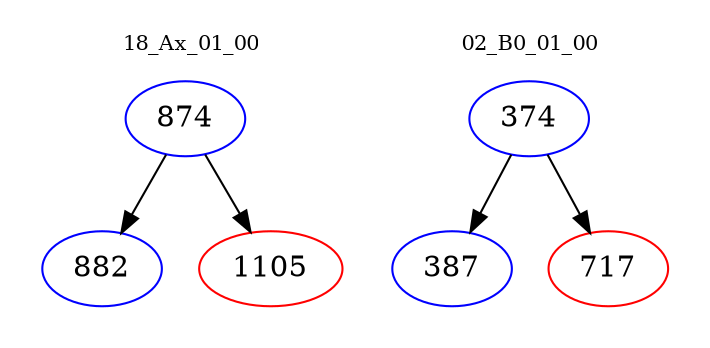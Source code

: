 digraph{
subgraph cluster_0 {
color = white
label = "18_Ax_01_00";
fontsize=10;
T0_874 [label="874", color="blue"]
T0_874 -> T0_882 [color="black"]
T0_882 [label="882", color="blue"]
T0_874 -> T0_1105 [color="black"]
T0_1105 [label="1105", color="red"]
}
subgraph cluster_1 {
color = white
label = "02_B0_01_00";
fontsize=10;
T1_374 [label="374", color="blue"]
T1_374 -> T1_387 [color="black"]
T1_387 [label="387", color="blue"]
T1_374 -> T1_717 [color="black"]
T1_717 [label="717", color="red"]
}
}
